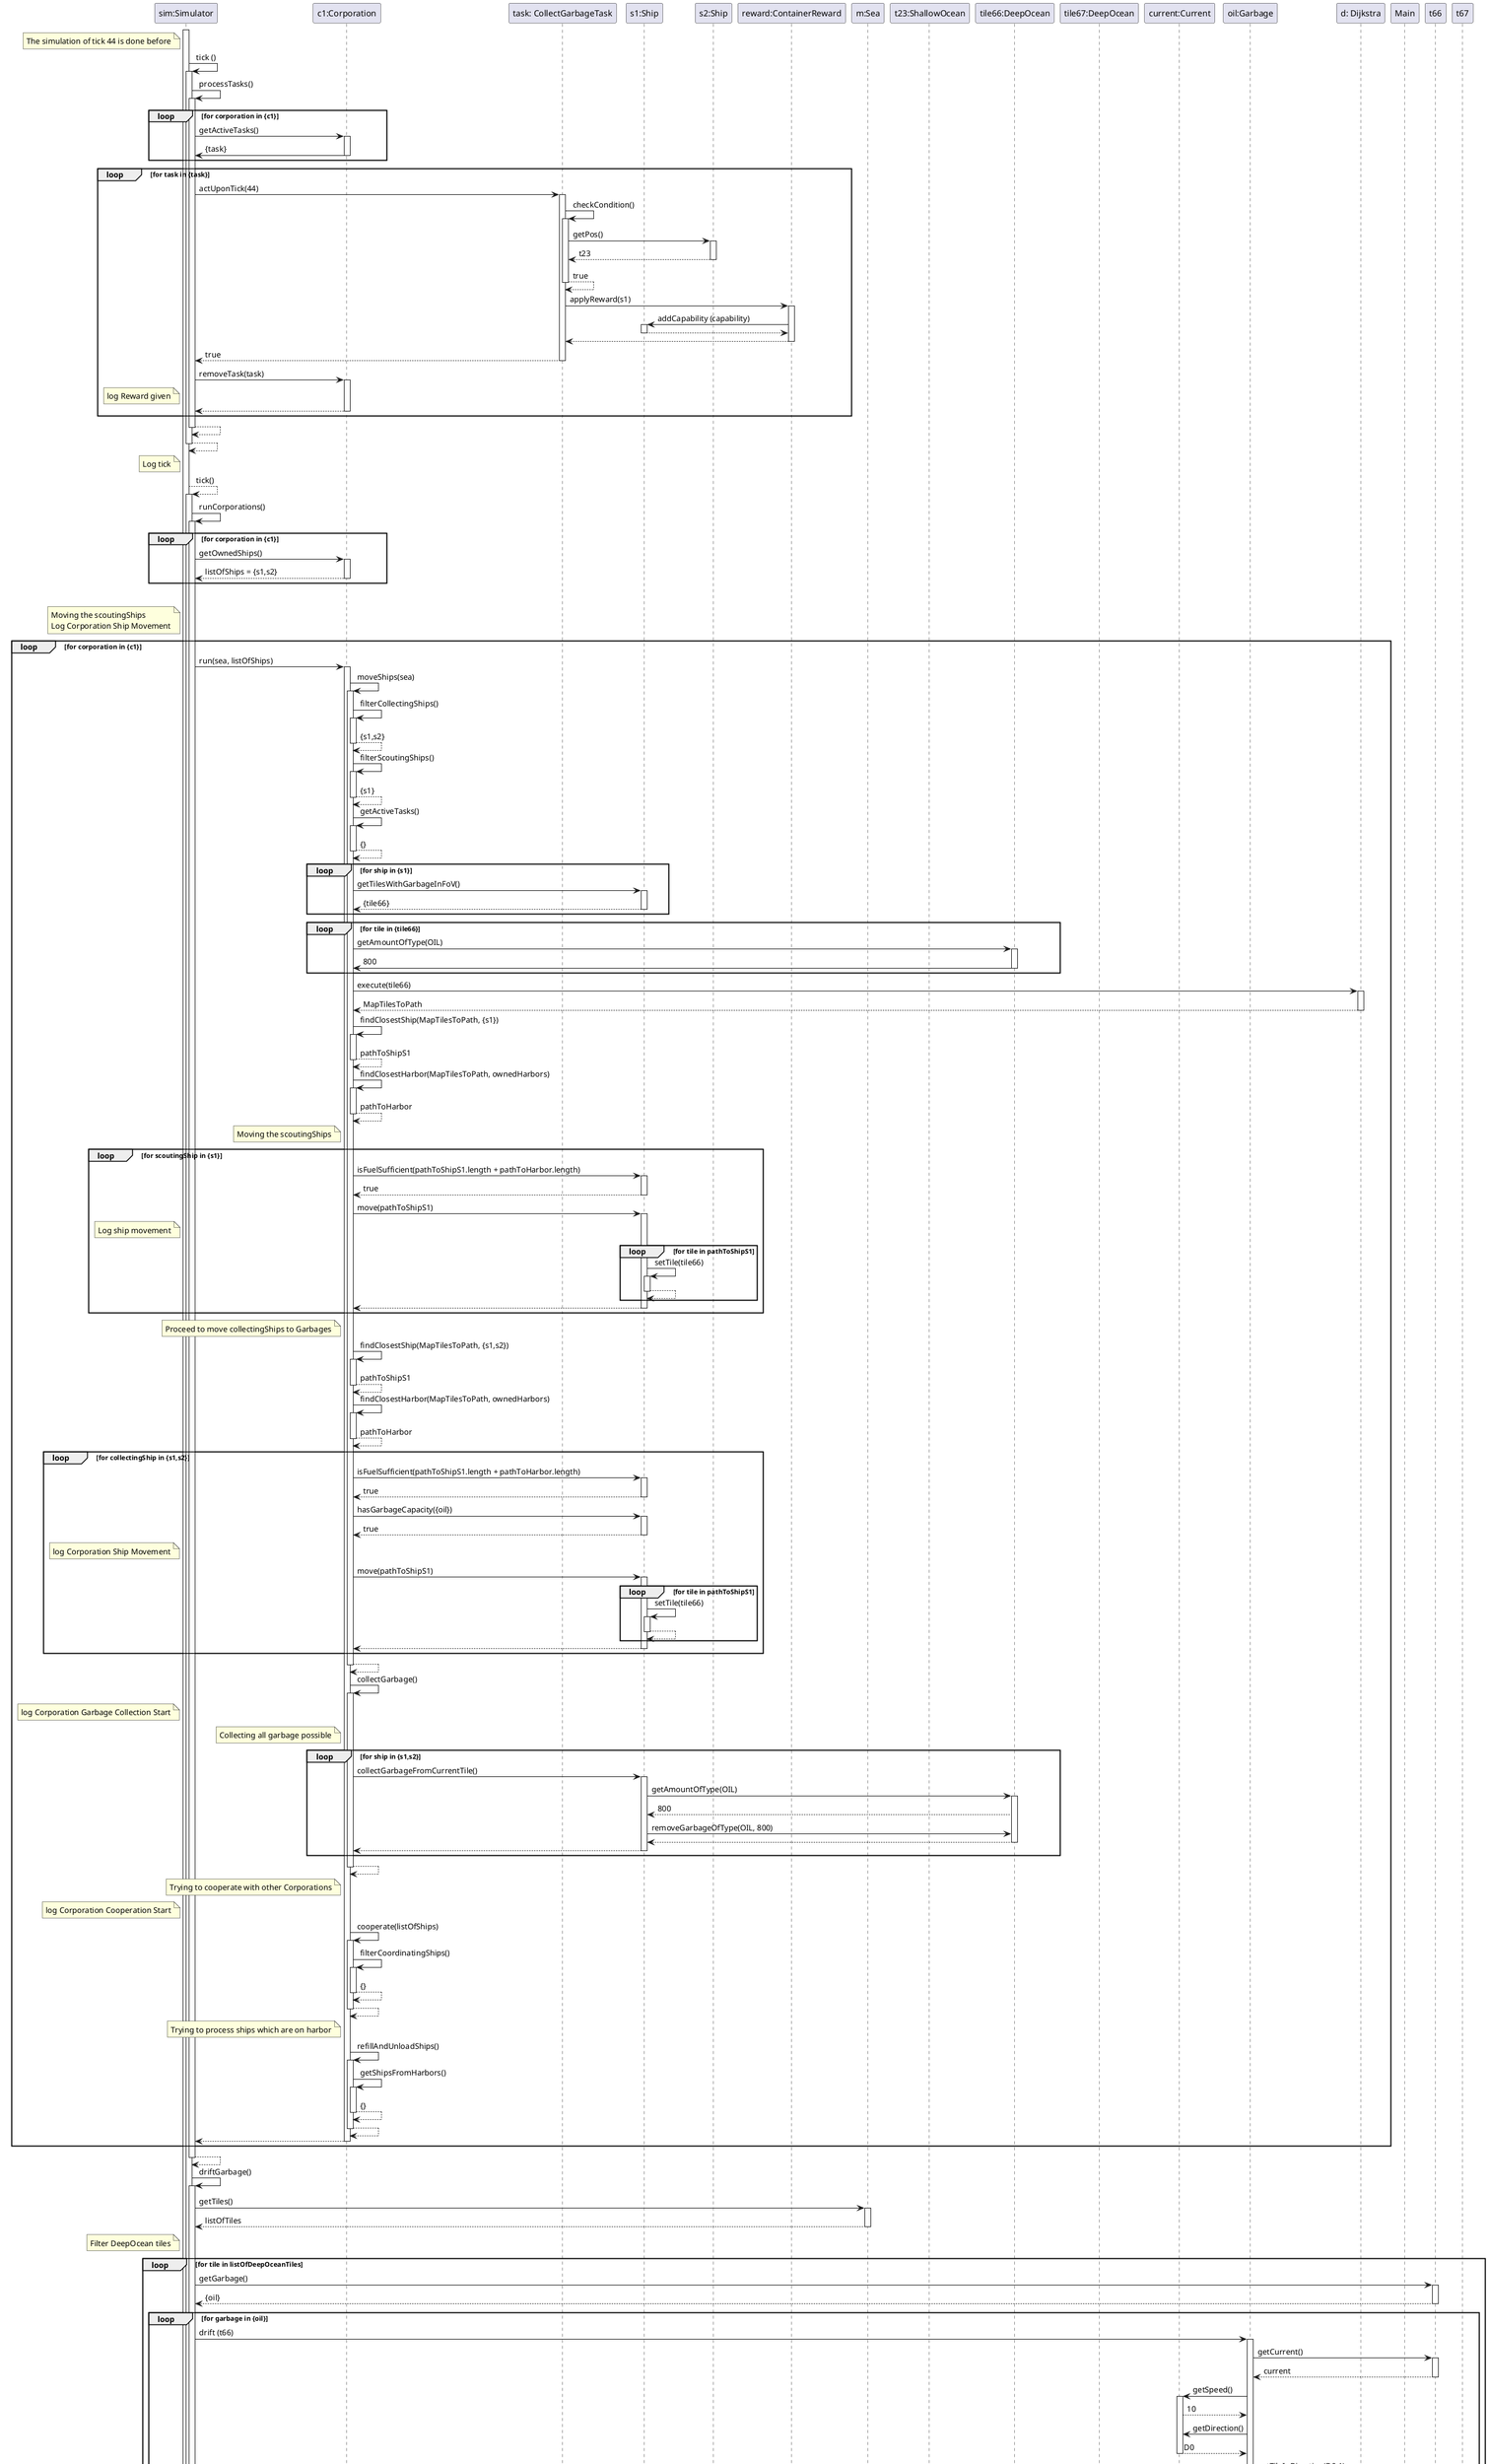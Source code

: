 @startuml
participant "sim:Simulator" as sim
participant "c1:Corporation" as c1
participant "task: CollectGarbageTask" as task
participant "s1:Ship" as s1
participant "s2:Ship" as s2
participant "reward:ContainerReward" as reward
participant "m:Sea" as m
participant "t23:ShallowOcean" as t23
participant "tile66:DeepOcean" as tile66
participant "tile67:DeepOcean" as tile67
participant "current:Current" as current
participant "oil:Garbage" as oil
participant "d: Dijkstra" as d


activate sim

note left of sim
    The simulation of tick 44 is done before
end note

sim -> sim: tick ()
activate sim

sim -> sim : processTasks()
activate sim

loop for corporation in {c1}
sim -> c1: getActiveTasks()
activate c1

c1 -> sim: {task}
deactivate c1
end

loop for task in {task}

sim -> task: actUponTick(44)
activate task

task -> task: checkCondition()
activate task

task -> s2: getPos()
activate s2

s2 --> task: t23
deactivate s2

task --> task: true
deactivate task

task -> reward: applyReward(s1)
activate reward

reward -> s1: addCapability (capability)
activate s1

s1 --> reward
deactivate

reward --> task
deactivate reward

task --> sim: true
deactivate task

sim -> c1: removeTask(task)
activate c1

note left of sim
log Reward given
end note
c1 --> sim
deactivate c1
end
sim --> sim
deactivate sim
sim --> sim
deactivate sim

note left of sim
Log tick
end note
sim --> sim: tick()
activate sim

sim -> sim: runCorporations()
activate sim

loop for corporation in {c1}

sim -> c1: getOwnedShips()
activate c1

c1 --> sim: listOfShips = {s1,s2}
deactivate c1

end

loop for corporation in {c1}
note left of sim
Moving the scoutingShips
Log Corporation Ship Movement
end note
loop for corporation in {c1}
sim -> c1: run(sea, listOfShips)
activate c1

c1 -> c1: moveShips(sea)
activate c1

c1 -> c1: filterCollectingShips()
activate c1

c1 --> c1: {s1,s2}
deactivate c1

c1 -> c1: filterScoutingShips()
activate c1

c1 --> c1: {s1}
deactivate c1

c1 -> c1: getActiveTasks()
activate c1

c1-->c1: {}
deactivate c1

loop for ship in {s1}

c1 -> s1: getTilesWithGarbageInFoV()
activate s1

s1 --> c1: {tile66}
deactivate s1
end

loop for tile in {tile66}

c1 -> tile66: getAmountOfType(OIL)
activate tile66

tile66 -> c1: 800
deactivate tile66
end

c1 -> d: execute(tile66)
activate d

d --> c1: MapTilesToPath
deactivate d


c1 -> c1: findClosestShip(MapTilesToPath, {s1})
activate c1

c1 --> c1: pathToShipS1
deactivate c1

c1 -> c1: findClosestHarbor(MapTilesToPath, ownedHarbors)
activate c1

c1 --> c1: pathToHarbor
deactivate c1

note left of c1
Moving the scoutingShips
end note
loop for scoutingShip in {s1}

c1 -> s1: isFuelSufficient(pathToShipS1.length + pathToHarbor.length)
activate s1

s1 --> c1: true
deactivate s1

c1 -> s1: move(pathToShipS1)
note left of sim
Log ship movement
end note
activate s1
loop for tile in pathToShipS1

s1 -> s1: setTile(tile66)
activate s1

s1 --> s1:
deactivate s1
end
s1 --> c1
deactivate s1
end



note left of c1
Proceed to move collectingShips to Garbages
end note
c1 -> c1: findClosestShip(MapTilesToPath, {s1,s2})
activate c1

c1 --> c1: pathToShipS1
deactivate c1

c1 -> c1: findClosestHarbor(MapTilesToPath, ownedHarbors)
activate c1

c1 --> c1: pathToHarbor
deactivate c1

loop for collectingShip in {s1,s2}

c1 -> s1: isFuelSufficient(pathToShipS1.length + pathToHarbor.length)
activate s1

s1 --> c1: true
deactivate s1

c1 -> s1: hasGarbageCapacity({oil})
activate s1

s1 --> c1: true
deactivate s1


note left of sim
log Corporation Ship Movement
end note
c1 -> s1: move(pathToShipS1)
activate s1
loop for tile in pathToShipS1

s1 -> s1: setTile(tile66)
activate s1

s1 --> s1:
deactivate s1
end
s1 --> c1
deactivate s1
end

c1 --> c1
deactivate c1
c1 -> c1: collectGarbage()
activate c1

note left of sim
log Corporation Garbage Collection Start
end note
note left of c1
Collecting all garbage possible
end note

loop for ship in {s1,s2}
c1 -> s1: collectGarbageFromCurrentTile()
activate s1
s1-> tile66:getAmountOfType(OIL)
activate tile66
tile66--> s1: 800
s1 -> tile66: removeGarbageOfType(OIL, 800)
tile66 --> s1:
deactivate tile66
s1 --> c1:
deactivate s1
end
Main -- 
c1 -->c1
deactivate c1
note left of c1
Trying to cooperate with other Corporations
end note




note left of sim
log Corporation Cooperation Start
end note
c1 -> c1: cooperate(listOfShips)

activate c1
c1 -> c1 : filterCoordinatingShips()
activate c1
c1 --> c1: {}
deactivate c1
c1 --> c1
deactivate c1


note left of c1
Trying to process ships which are on harbor
end note

c1 -> c1: refillAndUnloadShips()
activate c1

c1 -> c1:getShipsFromHarbors()
activate c1
c1 --> c1: {}
deactivate c1
c1 --> c1
deactivate c1

c1 --> sim
deactivate c1

end
sim --> sim
deactivate sim

sim -> sim: driftGarbage()
activate sim

sim -> m: getTiles()
activate m

m --> sim: listOfTiles
deactivate m

note left of sim
Filter DeepOcean tiles
end note

loop for tile in listOfDeepOceanTiles

sim -> t66: getGarbage()
activate t66

t66 --> sim: {oil}
deactivate t66

loop for garbage in {oil}

sim -> oil: drift (t66)
activate oil

oil -> t66: getCurrent()
activate t66

t66 --> oil: current
deactivate t66

oil -> current: getSpeed()
activate current

current --> oil: 10

oil -> current: getDirection()

current --> oil: D0
deactivate current

oil -> t66: getTileInDirection(D0,1)
activate t66

t66 --> oil: t67
deactivate t66

oil -> t66: amountToBeDrifted()
activate t66

t66 -> current: getIntensity()
activate current

current --> t66: 1
deactivate current

t66 --> oil: 50
deactivate t66

oil -> oil: removeAmount(50)
activate oil

oil --> oil:
deactivate oil

oil -> t67: isSpaceAvailable(OIL,50)
activate t67

t67 --> oil: true
deactivate t67

oil -> oil: getNextId()
activate oil

oil --> oil: 2
deactivate oil

oil -> oil: createGarbage(2,OIL,50)
activate oil

oil --> oil:
deactivate oil




end

end
note right of sim
add all drifted garbage to tiles
end note

sim --> sim
deactivate sim

sim -> sim: driftShips()
activate sim

loop for corporation in {c1}

sim -> c1: getOwnedShips()
activate c1


c1 -> sim: {s1,s2}
deactivate c1

end


loop for ship in {s1,s2}

sim -> s1: getTile()
activate s1

s1 --> sim: t66
deactivate s1

sim -> sim:listOfDeepOceanTiles.contains(t66)
activate sim

sim --> sim: true
deactivate sim

sim -> s1: drift()
activate s1

s1 -> t66: getCurrent()
activate t66

t66 --> s1: current
deactivate t66

s1 -> current: getIntensity()
activate current

current --> s1: 1

s1 -> current: getSpeed()

current --> s1: 10

s1 -> current: getDirection()

current --> s1: D0
deactivate current

s1 -> t66: getTileInDirection(D0,1)
activate t66

t66 --> s1: t67
deactivate t66

s1 -> s1: setTile(t67)
activate s1

s1 --> s1:
deactivate s1
end


sim --> sim
deactivate sim

sim -> sim: processEvents()
activate sim

sim -> sim: getActiveEvents()
activate sim

sim --> sim: {}
deactivate sim

sim --> sim
deactivate sim

sim -> sim : processTasks()
activate sim

loop for corporation in {c1}
sim-> c1: getActiveTasks()
activate c1

c1 -> sim: {}
deactivate c1
sim --> sim
end
sim --> sim
deactivate sim





sim --> sim


note left of sim
End of simulation tick 45
end note
deactivate sim

@enduml